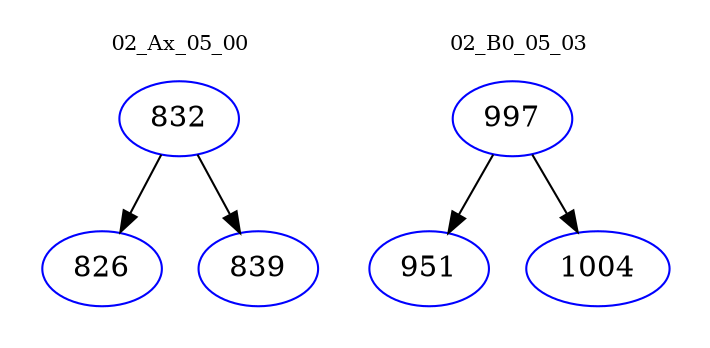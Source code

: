 digraph{
subgraph cluster_0 {
color = white
label = "02_Ax_05_00";
fontsize=10;
T0_832 [label="832", color="blue"]
T0_832 -> T0_826 [color="black"]
T0_826 [label="826", color="blue"]
T0_832 -> T0_839 [color="black"]
T0_839 [label="839", color="blue"]
}
subgraph cluster_1 {
color = white
label = "02_B0_05_03";
fontsize=10;
T1_997 [label="997", color="blue"]
T1_997 -> T1_951 [color="black"]
T1_951 [label="951", color="blue"]
T1_997 -> T1_1004 [color="black"]
T1_1004 [label="1004", color="blue"]
}
}

